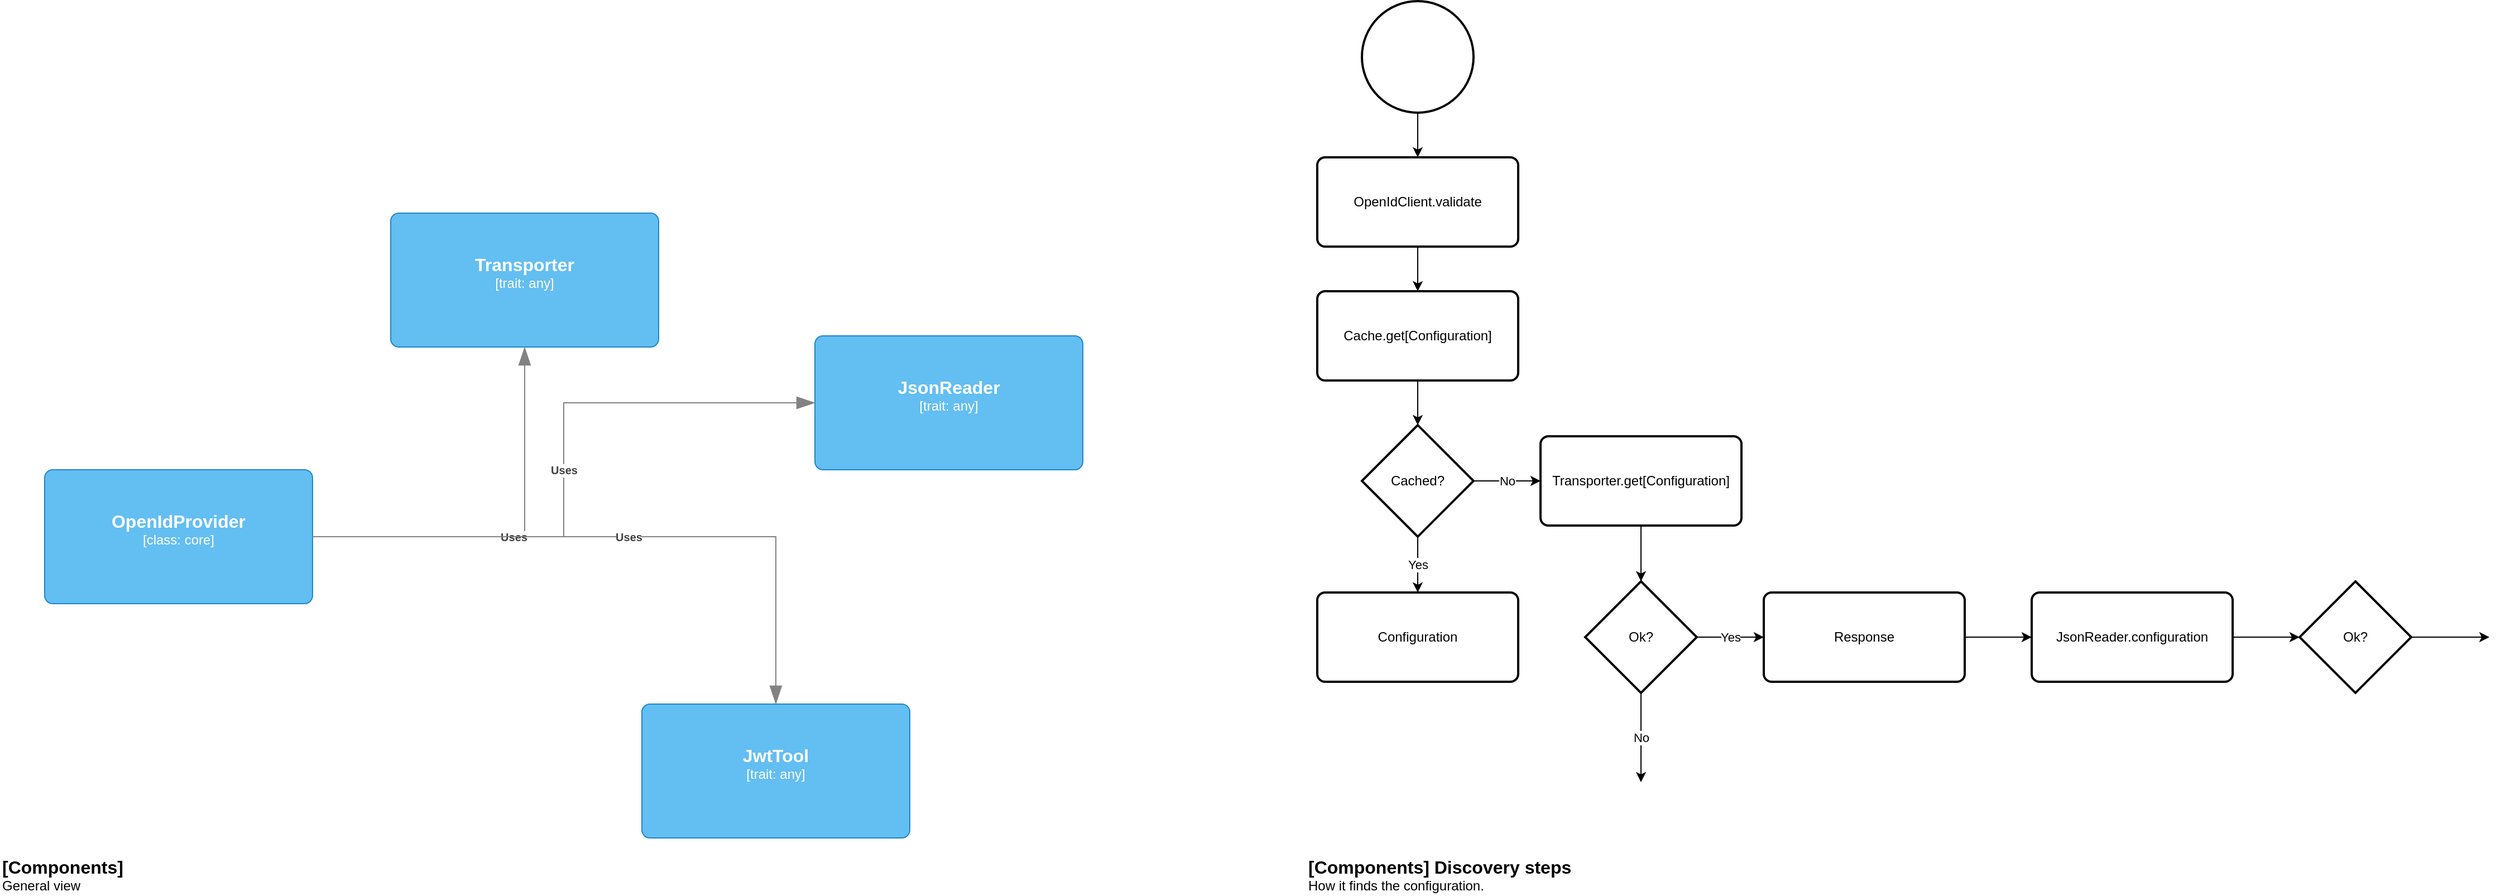 <mxfile version="24.7.1" type="github">
  <diagram name="overview" id="SPu-IzBGrGhdDAje9yr5">
    <mxGraphModel dx="1762" dy="829" grid="1" gridSize="10" guides="1" tooltips="1" connect="1" arrows="1" fold="1" page="1" pageScale="1" pageWidth="1169" pageHeight="827" math="0" shadow="0">
      <root>
        <mxCell id="0" />
        <mxCell id="1" parent="0" />
        <object placeholders="1" c4Name="OpenIdProvider" c4Type="class" c4Technology="core" c4Description="" label="&lt;font style=&quot;font-size: 16px&quot;&gt;&lt;b&gt;%c4Name%&lt;/b&gt;&lt;/font&gt;&lt;div&gt;[%c4Type%: %c4Technology%]&lt;/div&gt;&lt;br&gt;&lt;div&gt;&lt;font style=&quot;font-size: 11px&quot;&gt;%c4Description%&lt;/font&gt;&lt;/div&gt;" id="CInMSoNEQ62lz7IG-tAm-11">
          <mxCell style="rounded=1;whiteSpace=wrap;html=1;labelBackgroundColor=none;fillColor=#63BEF2;fontColor=#ffffff;align=center;arcSize=6;strokeColor=#2086C9;metaEdit=1;resizable=0;points=[[0.25,0,0],[0.5,0,0],[0.75,0,0],[1,0.25,0],[1,0.5,0],[1,0.75,0],[0.75,1,0],[0.5,1,0],[0.25,1,0],[0,0.75,0],[0,0.5,0],[0,0.25,0]];" vertex="1" parent="1">
            <mxGeometry x="50" y="430" width="240" height="120" as="geometry" />
          </mxCell>
        </object>
        <object placeholders="1" c4Name="Transporter" c4Type="trait" c4Technology="any" c4Description="" label="&lt;font style=&quot;font-size: 16px&quot;&gt;&lt;b&gt;%c4Name%&lt;/b&gt;&lt;/font&gt;&lt;div&gt;[%c4Type%: %c4Technology%]&lt;/div&gt;&lt;br&gt;&lt;div&gt;&lt;font style=&quot;font-size: 11px&quot;&gt;%c4Description%&lt;/font&gt;&lt;/div&gt;" id="CInMSoNEQ62lz7IG-tAm-13">
          <mxCell style="rounded=1;whiteSpace=wrap;html=1;labelBackgroundColor=none;fillColor=#63BEF2;fontColor=#ffffff;align=center;arcSize=6;strokeColor=#2086C9;metaEdit=1;resizable=0;points=[[0.25,0,0],[0.5,0,0],[0.75,0,0],[1,0.25,0],[1,0.5,0],[1,0.75,0],[0.75,1,0],[0.5,1,0],[0.25,1,0],[0,0.75,0],[0,0.5,0],[0,0.25,0]];" vertex="1" parent="1">
            <mxGeometry x="360" y="200" width="240" height="120" as="geometry" />
          </mxCell>
        </object>
        <object placeholders="1" c4Type="Relationship" c4Description="Uses" label="&lt;div style=&quot;text-align: left&quot;&gt;&lt;div style=&quot;text-align: center&quot;&gt;&lt;b&gt;%c4Description%&lt;/b&gt;&lt;/div&gt;" id="CInMSoNEQ62lz7IG-tAm-15">
          <mxCell style="endArrow=blockThin;html=1;fontSize=10;fontColor=#404040;strokeWidth=1;endFill=1;strokeColor=#828282;elbow=vertical;metaEdit=1;endSize=14;startSize=14;jumpStyle=arc;jumpSize=16;rounded=0;edgeStyle=orthogonalEdgeStyle;" edge="1" parent="1" source="CInMSoNEQ62lz7IG-tAm-11" target="CInMSoNEQ62lz7IG-tAm-13">
            <mxGeometry width="240" relative="1" as="geometry">
              <mxPoint x="430" y="470" as="sourcePoint" />
              <mxPoint x="670" y="470" as="targetPoint" />
            </mxGeometry>
          </mxCell>
        </object>
        <object placeholders="1" c4Name="JsonReader" c4Type="trait" c4Technology="any" c4Description="" label="&lt;font style=&quot;font-size: 16px&quot;&gt;&lt;b&gt;%c4Name%&lt;/b&gt;&lt;/font&gt;&lt;div&gt;[%c4Type%: %c4Technology%]&lt;/div&gt;&lt;br&gt;&lt;div&gt;&lt;font style=&quot;font-size: 11px&quot;&gt;%c4Description%&lt;/font&gt;&lt;/div&gt;" id="CInMSoNEQ62lz7IG-tAm-17">
          <mxCell style="rounded=1;whiteSpace=wrap;html=1;labelBackgroundColor=none;fillColor=#63BEF2;fontColor=#ffffff;align=center;arcSize=6;strokeColor=#2086C9;metaEdit=1;resizable=0;points=[[0.25,0,0],[0.5,0,0],[0.75,0,0],[1,0.25,0],[1,0.5,0],[1,0.75,0],[0.75,1,0],[0.5,1,0],[0.25,1,0],[0,0.75,0],[0,0.5,0],[0,0.25,0]];" vertex="1" parent="1">
            <mxGeometry x="740" y="310" width="240" height="120" as="geometry" />
          </mxCell>
        </object>
        <object placeholders="1" c4Type="Relationship" c4Description="Uses" label="&lt;div style=&quot;text-align: left&quot;&gt;&lt;div style=&quot;text-align: center&quot;&gt;&lt;b&gt;%c4Description%&lt;/b&gt;&lt;/div&gt;" id="CInMSoNEQ62lz7IG-tAm-18">
          <mxCell style="endArrow=blockThin;html=1;fontSize=10;fontColor=#404040;strokeWidth=1;endFill=1;strokeColor=#828282;elbow=vertical;metaEdit=1;endSize=14;startSize=14;jumpStyle=arc;jumpSize=16;rounded=0;edgeStyle=orthogonalEdgeStyle;" edge="1" parent="1" source="CInMSoNEQ62lz7IG-tAm-11" target="CInMSoNEQ62lz7IG-tAm-17">
            <mxGeometry width="240" relative="1" as="geometry">
              <mxPoint x="300" y="500" as="sourcePoint" />
              <mxPoint x="460" y="330" as="targetPoint" />
            </mxGeometry>
          </mxCell>
        </object>
        <object placeholders="1" c4Name="JwtTool" c4Type="trait" c4Technology="any" c4Description="" label="&lt;font style=&quot;font-size: 16px&quot;&gt;&lt;b&gt;%c4Name%&lt;/b&gt;&lt;/font&gt;&lt;div&gt;[%c4Type%: %c4Technology%]&lt;/div&gt;&lt;br&gt;&lt;div&gt;&lt;font style=&quot;font-size: 11px&quot;&gt;%c4Description%&lt;/font&gt;&lt;/div&gt;" id="CInMSoNEQ62lz7IG-tAm-19">
          <mxCell style="rounded=1;whiteSpace=wrap;html=1;labelBackgroundColor=none;fillColor=#63BEF2;fontColor=#ffffff;align=center;arcSize=6;strokeColor=#2086C9;metaEdit=1;resizable=0;points=[[0.25,0,0],[0.5,0,0],[0.75,0,0],[1,0.25,0],[1,0.5,0],[1,0.75,0],[0.75,1,0],[0.5,1,0],[0.25,1,0],[0,0.75,0],[0,0.5,0],[0,0.25,0]];" vertex="1" parent="1">
            <mxGeometry x="585" y="640" width="240" height="120" as="geometry" />
          </mxCell>
        </object>
        <object placeholders="1" c4Type="Relationship" c4Description="Uses" label="&lt;div style=&quot;text-align: left&quot;&gt;&lt;div style=&quot;text-align: center&quot;&gt;&lt;b&gt;%c4Description%&lt;/b&gt;&lt;/div&gt;" id="CInMSoNEQ62lz7IG-tAm-20">
          <mxCell style="endArrow=blockThin;html=1;fontSize=10;fontColor=#404040;strokeWidth=1;endFill=1;strokeColor=#828282;elbow=vertical;metaEdit=1;endSize=14;startSize=14;jumpStyle=arc;jumpSize=16;rounded=0;edgeStyle=orthogonalEdgeStyle;" edge="1" parent="1" source="CInMSoNEQ62lz7IG-tAm-11" target="CInMSoNEQ62lz7IG-tAm-19">
            <mxGeometry width="240" relative="1" as="geometry">
              <mxPoint x="300" y="500" as="sourcePoint" />
              <mxPoint x="750" y="380" as="targetPoint" />
            </mxGeometry>
          </mxCell>
        </object>
        <object placeholders="1" c4Name="[Components]" c4Type="ContainerDiagramTitle" c4Description="General view" label="&lt;font style=&quot;font-size: 16px&quot;&gt;&lt;b&gt;&lt;div style=&quot;text-align: left&quot;&gt;%c4Name%&lt;/div&gt;&lt;/b&gt;&lt;/font&gt;&lt;div style=&quot;text-align: left&quot;&gt;%c4Description%&lt;/div&gt;" id="LneJchFOcHRrpAtctG9d-1">
          <mxCell style="text;html=1;strokeColor=none;fillColor=none;align=left;verticalAlign=top;whiteSpace=wrap;rounded=0;metaEdit=1;allowArrows=0;resizable=1;rotatable=0;connectable=0;recursiveResize=0;expand=0;pointerEvents=0;points=[[0.25,0,0],[0.5,0,0],[0.75,0,0],[1,0.25,0],[1,0.5,0],[1,0.75,0],[0.75,1,0],[0.5,1,0],[0.25,1,0],[0,0.75,0],[0,0.5,0],[0,0.25,0]];" vertex="1" parent="1">
            <mxGeometry x="10" y="770" width="260" height="40" as="geometry" />
          </mxCell>
        </object>
        <object placeholders="1" c4Name="[Components] Discovery steps" c4Type="ContainerDiagramTitle" c4Description="How it finds the configuration." label="&lt;font style=&quot;font-size: 16px&quot;&gt;&lt;b&gt;&lt;div style=&quot;text-align: left&quot;&gt;%c4Name%&lt;/div&gt;&lt;/b&gt;&lt;/font&gt;&lt;div style=&quot;text-align: left&quot;&gt;%c4Description%&lt;/div&gt;" id="LneJchFOcHRrpAtctG9d-9">
          <mxCell style="text;html=1;strokeColor=none;fillColor=none;align=left;verticalAlign=top;whiteSpace=wrap;rounded=0;metaEdit=1;allowArrows=0;resizable=1;rotatable=0;connectable=0;recursiveResize=0;expand=0;pointerEvents=0;points=[[0.25,0,0],[0.5,0,0],[0.75,0,0],[1,0.25,0],[1,0.5,0],[1,0.75,0],[0.75,1,0],[0.5,1,0],[0.25,1,0],[0,0.75,0],[0,0.5,0],[0,0.25,0]];" vertex="1" parent="1">
            <mxGeometry x="1180" y="770" width="260" height="40" as="geometry" />
          </mxCell>
        </object>
        <mxCell id="LneJchFOcHRrpAtctG9d-10" value="" style="strokeWidth=2;html=1;shape=mxgraph.flowchart.start_2;whiteSpace=wrap;" vertex="1" parent="1">
          <mxGeometry x="1230" y="10" width="100" height="100" as="geometry" />
        </mxCell>
        <mxCell id="LneJchFOcHRrpAtctG9d-11" value="OpenIdClient.validate" style="rounded=1;whiteSpace=wrap;html=1;absoluteArcSize=1;arcSize=14;strokeWidth=2;" vertex="1" parent="1">
          <mxGeometry x="1190" y="150" width="180" height="80" as="geometry" />
        </mxCell>
        <mxCell id="LneJchFOcHRrpAtctG9d-12" value="" style="endArrow=classic;html=1;rounded=0;" edge="1" parent="1" source="LneJchFOcHRrpAtctG9d-10" target="LneJchFOcHRrpAtctG9d-11">
          <mxGeometry relative="1" as="geometry">
            <mxPoint x="1430" y="220" as="sourcePoint" />
            <mxPoint x="1530" y="220" as="targetPoint" />
          </mxGeometry>
        </mxCell>
        <mxCell id="LneJchFOcHRrpAtctG9d-26" value="Cache.get[Configuration]" style="rounded=1;whiteSpace=wrap;html=1;absoluteArcSize=1;arcSize=14;strokeWidth=2;" vertex="1" parent="1">
          <mxGeometry x="1190" y="270" width="180" height="80" as="geometry" />
        </mxCell>
        <mxCell id="LneJchFOcHRrpAtctG9d-27" value="" style="endArrow=classic;html=1;rounded=0;" edge="1" parent="1" source="LneJchFOcHRrpAtctG9d-11" target="LneJchFOcHRrpAtctG9d-26">
          <mxGeometry relative="1" as="geometry">
            <mxPoint x="1293" y="130" as="sourcePoint" />
            <mxPoint x="1342" y="240" as="targetPoint" />
          </mxGeometry>
        </mxCell>
        <mxCell id="LneJchFOcHRrpAtctG9d-28" value="Cached?" style="strokeWidth=2;html=1;shape=mxgraph.flowchart.decision;whiteSpace=wrap;" vertex="1" parent="1">
          <mxGeometry x="1230" y="390" width="100" height="100" as="geometry" />
        </mxCell>
        <mxCell id="LneJchFOcHRrpAtctG9d-29" value="" style="endArrow=classic;html=1;rounded=0;entryX=0.5;entryY=0;entryDx=0;entryDy=0;entryPerimeter=0;" edge="1" parent="1" source="LneJchFOcHRrpAtctG9d-26" target="LneJchFOcHRrpAtctG9d-28">
          <mxGeometry relative="1" as="geometry">
            <mxPoint x="1323" y="330" as="sourcePoint" />
            <mxPoint x="1408" y="410" as="targetPoint" />
          </mxGeometry>
        </mxCell>
        <mxCell id="LneJchFOcHRrpAtctG9d-30" value="Configuration" style="rounded=1;whiteSpace=wrap;html=1;absoluteArcSize=1;arcSize=14;strokeWidth=2;" vertex="1" parent="1">
          <mxGeometry x="1190" y="540" width="180" height="80" as="geometry" />
        </mxCell>
        <mxCell id="LneJchFOcHRrpAtctG9d-34" value="" style="endArrow=classic;html=1;rounded=0;exitX=0.5;exitY=1;exitDx=0;exitDy=0;exitPerimeter=0;" edge="1" parent="1" source="LneJchFOcHRrpAtctG9d-28" target="LneJchFOcHRrpAtctG9d-30">
          <mxGeometry relative="1" as="geometry">
            <mxPoint x="1340" y="760" as="sourcePoint" />
            <mxPoint x="1440" y="760" as="targetPoint" />
          </mxGeometry>
        </mxCell>
        <mxCell id="LneJchFOcHRrpAtctG9d-35" value="Yes" style="edgeLabel;resizable=0;html=1;;align=center;verticalAlign=middle;" connectable="0" vertex="1" parent="LneJchFOcHRrpAtctG9d-34">
          <mxGeometry relative="1" as="geometry" />
        </mxCell>
        <mxCell id="LneJchFOcHRrpAtctG9d-36" value="" style="endArrow=classic;html=1;rounded=0;exitX=1;exitY=0.5;exitDx=0;exitDy=0;exitPerimeter=0;" edge="1" parent="1" source="LneJchFOcHRrpAtctG9d-28" target="LneJchFOcHRrpAtctG9d-38">
          <mxGeometry relative="1" as="geometry">
            <mxPoint x="1290" y="500" as="sourcePoint" />
            <mxPoint x="1440" y="440" as="targetPoint" />
          </mxGeometry>
        </mxCell>
        <mxCell id="LneJchFOcHRrpAtctG9d-37" value="No" style="edgeLabel;resizable=0;html=1;;align=center;verticalAlign=middle;" connectable="0" vertex="1" parent="LneJchFOcHRrpAtctG9d-36">
          <mxGeometry relative="1" as="geometry" />
        </mxCell>
        <mxCell id="LneJchFOcHRrpAtctG9d-38" value="Transporter.get[Configuration]" style="rounded=1;whiteSpace=wrap;html=1;absoluteArcSize=1;arcSize=14;strokeWidth=2;" vertex="1" parent="1">
          <mxGeometry x="1390" y="400" width="180" height="80" as="geometry" />
        </mxCell>
        <mxCell id="LneJchFOcHRrpAtctG9d-39" value="Ok?" style="strokeWidth=2;html=1;shape=mxgraph.flowchart.decision;whiteSpace=wrap;" vertex="1" parent="1">
          <mxGeometry x="1430" y="530" width="100" height="100" as="geometry" />
        </mxCell>
        <mxCell id="LneJchFOcHRrpAtctG9d-40" value="" style="endArrow=classic;html=1;rounded=0;entryX=0.5;entryY=0;entryDx=0;entryDy=0;entryPerimeter=0;" edge="1" parent="1" source="LneJchFOcHRrpAtctG9d-38" target="LneJchFOcHRrpAtctG9d-39">
          <mxGeometry relative="1" as="geometry">
            <mxPoint x="1290" y="360" as="sourcePoint" />
            <mxPoint x="1290" y="400" as="targetPoint" />
          </mxGeometry>
        </mxCell>
        <mxCell id="LneJchFOcHRrpAtctG9d-41" value="" style="endArrow=classic;html=1;rounded=0;exitX=0.5;exitY=1;exitDx=0;exitDy=0;exitPerimeter=0;" edge="1" parent="1" source="LneJchFOcHRrpAtctG9d-39">
          <mxGeometry relative="1" as="geometry">
            <mxPoint x="1340" y="450" as="sourcePoint" />
            <mxPoint x="1480" y="710" as="targetPoint" />
          </mxGeometry>
        </mxCell>
        <mxCell id="LneJchFOcHRrpAtctG9d-42" value="No" style="edgeLabel;resizable=0;html=1;;align=center;verticalAlign=middle;" connectable="0" vertex="1" parent="LneJchFOcHRrpAtctG9d-41">
          <mxGeometry relative="1" as="geometry" />
        </mxCell>
        <mxCell id="LneJchFOcHRrpAtctG9d-43" value="" style="endArrow=classic;html=1;rounded=0;exitX=1;exitY=0.5;exitDx=0;exitDy=0;exitPerimeter=0;" edge="1" parent="1" source="LneJchFOcHRrpAtctG9d-39" target="LneJchFOcHRrpAtctG9d-45">
          <mxGeometry relative="1" as="geometry">
            <mxPoint x="1290" y="500" as="sourcePoint" />
            <mxPoint x="1640" y="580" as="targetPoint" />
          </mxGeometry>
        </mxCell>
        <mxCell id="LneJchFOcHRrpAtctG9d-44" value="Yes" style="edgeLabel;resizable=0;html=1;;align=center;verticalAlign=middle;" connectable="0" vertex="1" parent="LneJchFOcHRrpAtctG9d-43">
          <mxGeometry relative="1" as="geometry" />
        </mxCell>
        <mxCell id="LneJchFOcHRrpAtctG9d-45" value="Response" style="rounded=1;whiteSpace=wrap;html=1;absoluteArcSize=1;arcSize=14;strokeWidth=2;" vertex="1" parent="1">
          <mxGeometry x="1590" y="540" width="180" height="80" as="geometry" />
        </mxCell>
        <mxCell id="LneJchFOcHRrpAtctG9d-46" value="JsonReader.configuration" style="rounded=1;whiteSpace=wrap;html=1;absoluteArcSize=1;arcSize=14;strokeWidth=2;" vertex="1" parent="1">
          <mxGeometry x="1830" y="540" width="180" height="80" as="geometry" />
        </mxCell>
        <mxCell id="LneJchFOcHRrpAtctG9d-47" value="" style="endArrow=classic;html=1;rounded=0;" edge="1" parent="1" source="LneJchFOcHRrpAtctG9d-45" target="LneJchFOcHRrpAtctG9d-46">
          <mxGeometry relative="1" as="geometry">
            <mxPoint x="1490" y="490" as="sourcePoint" />
            <mxPoint x="1490" y="540" as="targetPoint" />
          </mxGeometry>
        </mxCell>
        <mxCell id="LneJchFOcHRrpAtctG9d-51" value="" style="edgeStyle=orthogonalEdgeStyle;rounded=0;orthogonalLoop=1;jettySize=auto;html=1;" edge="1" parent="1" source="LneJchFOcHRrpAtctG9d-48">
          <mxGeometry relative="1" as="geometry">
            <mxPoint x="2240" y="580" as="targetPoint" />
          </mxGeometry>
        </mxCell>
        <mxCell id="LneJchFOcHRrpAtctG9d-48" value="Ok?" style="strokeWidth=2;html=1;shape=mxgraph.flowchart.decision;whiteSpace=wrap;" vertex="1" parent="1">
          <mxGeometry x="2070" y="530" width="100" height="100" as="geometry" />
        </mxCell>
        <mxCell id="LneJchFOcHRrpAtctG9d-49" value="" style="endArrow=classic;html=1;rounded=0;entryX=0;entryY=0.5;entryDx=0;entryDy=0;entryPerimeter=0;" edge="1" parent="1" source="LneJchFOcHRrpAtctG9d-46" target="LneJchFOcHRrpAtctG9d-48">
          <mxGeometry relative="1" as="geometry">
            <mxPoint x="1780" y="590" as="sourcePoint" />
            <mxPoint x="1840" y="590" as="targetPoint" />
          </mxGeometry>
        </mxCell>
      </root>
    </mxGraphModel>
  </diagram>
</mxfile>
